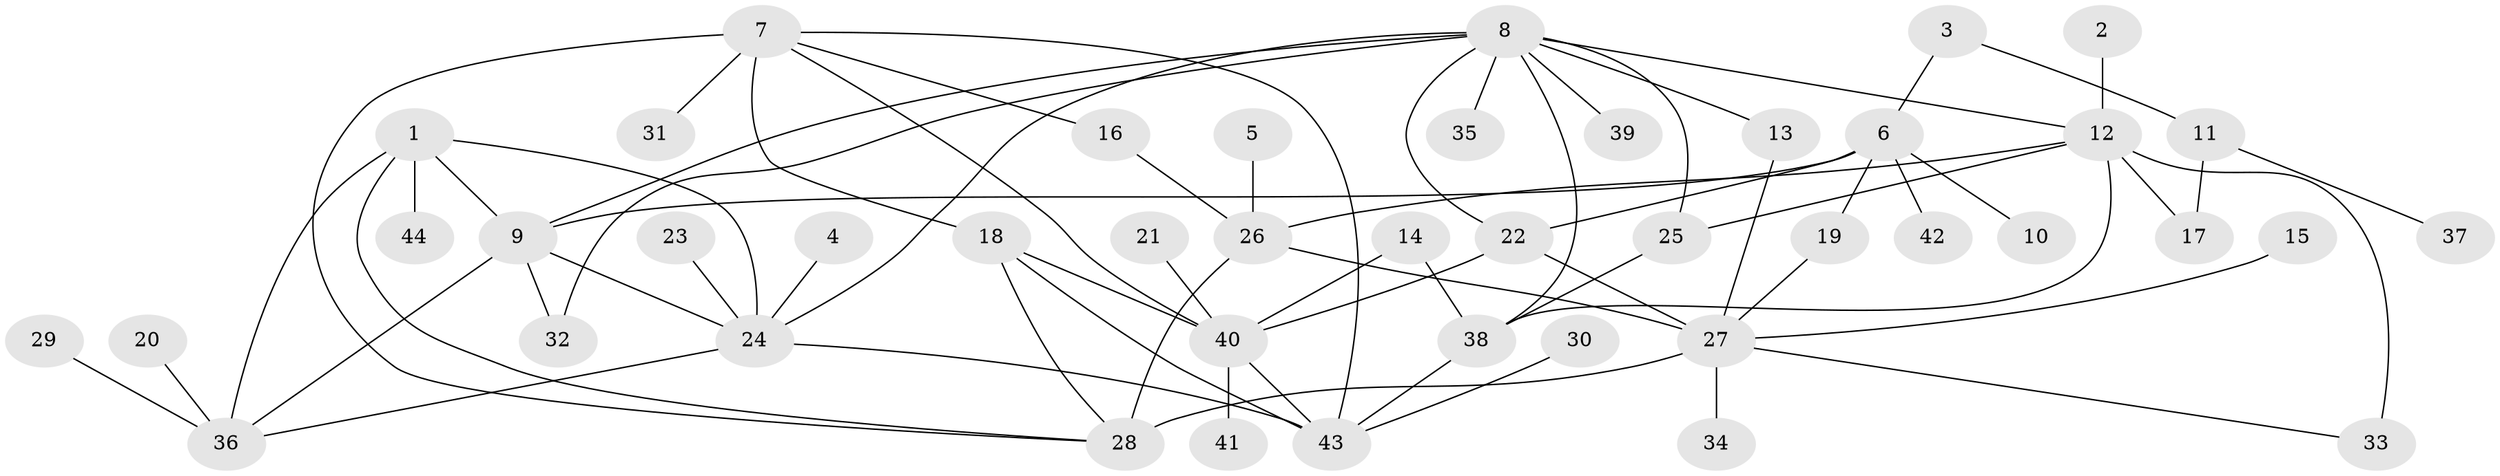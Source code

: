 // original degree distribution, {10: 0.022988505747126436, 5: 0.034482758620689655, 4: 0.05747126436781609, 8: 0.04597701149425287, 7: 0.034482758620689655, 9: 0.022988505747126436, 6: 0.011494252873563218, 12: 0.011494252873563218, 1: 0.5287356321839081, 2: 0.1839080459770115, 3: 0.04597701149425287}
// Generated by graph-tools (version 1.1) at 2025/02/03/09/25 03:02:33]
// undirected, 44 vertices, 68 edges
graph export_dot {
graph [start="1"]
  node [color=gray90,style=filled];
  1;
  2;
  3;
  4;
  5;
  6;
  7;
  8;
  9;
  10;
  11;
  12;
  13;
  14;
  15;
  16;
  17;
  18;
  19;
  20;
  21;
  22;
  23;
  24;
  25;
  26;
  27;
  28;
  29;
  30;
  31;
  32;
  33;
  34;
  35;
  36;
  37;
  38;
  39;
  40;
  41;
  42;
  43;
  44;
  1 -- 9 [weight=1.0];
  1 -- 24 [weight=1.0];
  1 -- 28 [weight=1.0];
  1 -- 36 [weight=1.0];
  1 -- 44 [weight=1.0];
  2 -- 12 [weight=1.0];
  3 -- 6 [weight=1.0];
  3 -- 11 [weight=1.0];
  4 -- 24 [weight=1.0];
  5 -- 26 [weight=1.0];
  6 -- 9 [weight=1.0];
  6 -- 10 [weight=1.0];
  6 -- 19 [weight=1.0];
  6 -- 22 [weight=4.0];
  6 -- 42 [weight=1.0];
  7 -- 16 [weight=1.0];
  7 -- 18 [weight=1.0];
  7 -- 28 [weight=1.0];
  7 -- 31 [weight=1.0];
  7 -- 40 [weight=1.0];
  7 -- 43 [weight=1.0];
  8 -- 9 [weight=1.0];
  8 -- 12 [weight=1.0];
  8 -- 13 [weight=1.0];
  8 -- 22 [weight=1.0];
  8 -- 24 [weight=1.0];
  8 -- 25 [weight=1.0];
  8 -- 32 [weight=1.0];
  8 -- 35 [weight=1.0];
  8 -- 38 [weight=1.0];
  8 -- 39 [weight=1.0];
  9 -- 24 [weight=1.0];
  9 -- 32 [weight=1.0];
  9 -- 36 [weight=1.0];
  11 -- 17 [weight=1.0];
  11 -- 37 [weight=1.0];
  12 -- 17 [weight=1.0];
  12 -- 25 [weight=1.0];
  12 -- 26 [weight=1.0];
  12 -- 33 [weight=2.0];
  12 -- 38 [weight=1.0];
  13 -- 27 [weight=1.0];
  14 -- 38 [weight=1.0];
  14 -- 40 [weight=1.0];
  15 -- 27 [weight=1.0];
  16 -- 26 [weight=1.0];
  18 -- 28 [weight=1.0];
  18 -- 40 [weight=1.0];
  18 -- 43 [weight=1.0];
  19 -- 27 [weight=1.0];
  20 -- 36 [weight=1.0];
  21 -- 40 [weight=1.0];
  22 -- 27 [weight=1.0];
  22 -- 40 [weight=1.0];
  23 -- 24 [weight=1.0];
  24 -- 36 [weight=1.0];
  24 -- 43 [weight=1.0];
  25 -- 38 [weight=1.0];
  26 -- 27 [weight=1.0];
  26 -- 28 [weight=2.0];
  27 -- 28 [weight=2.0];
  27 -- 33 [weight=1.0];
  27 -- 34 [weight=1.0];
  29 -- 36 [weight=1.0];
  30 -- 43 [weight=1.0];
  38 -- 43 [weight=1.0];
  40 -- 41 [weight=1.0];
  40 -- 43 [weight=1.0];
}
